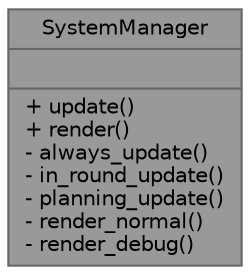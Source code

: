 digraph "SystemManager"
{
 // LATEX_PDF_SIZE
  bgcolor="transparent";
  edge [fontname=Helvetica,fontsize=10,labelfontname=Helvetica,labelfontsize=10];
  node [fontname=Helvetica,fontsize=10,shape=box,height=0.2,width=0.4];
  Node1 [shape=record,label="{SystemManager\n||+ update()\l+ render()\l- always_update()\l- in_round_update()\l- planning_update()\l- render_normal()\l- render_debug()\l}",height=0.2,width=0.4,color="gray40", fillcolor="grey60", style="filled", fontcolor="black",tooltip=" "];
}

